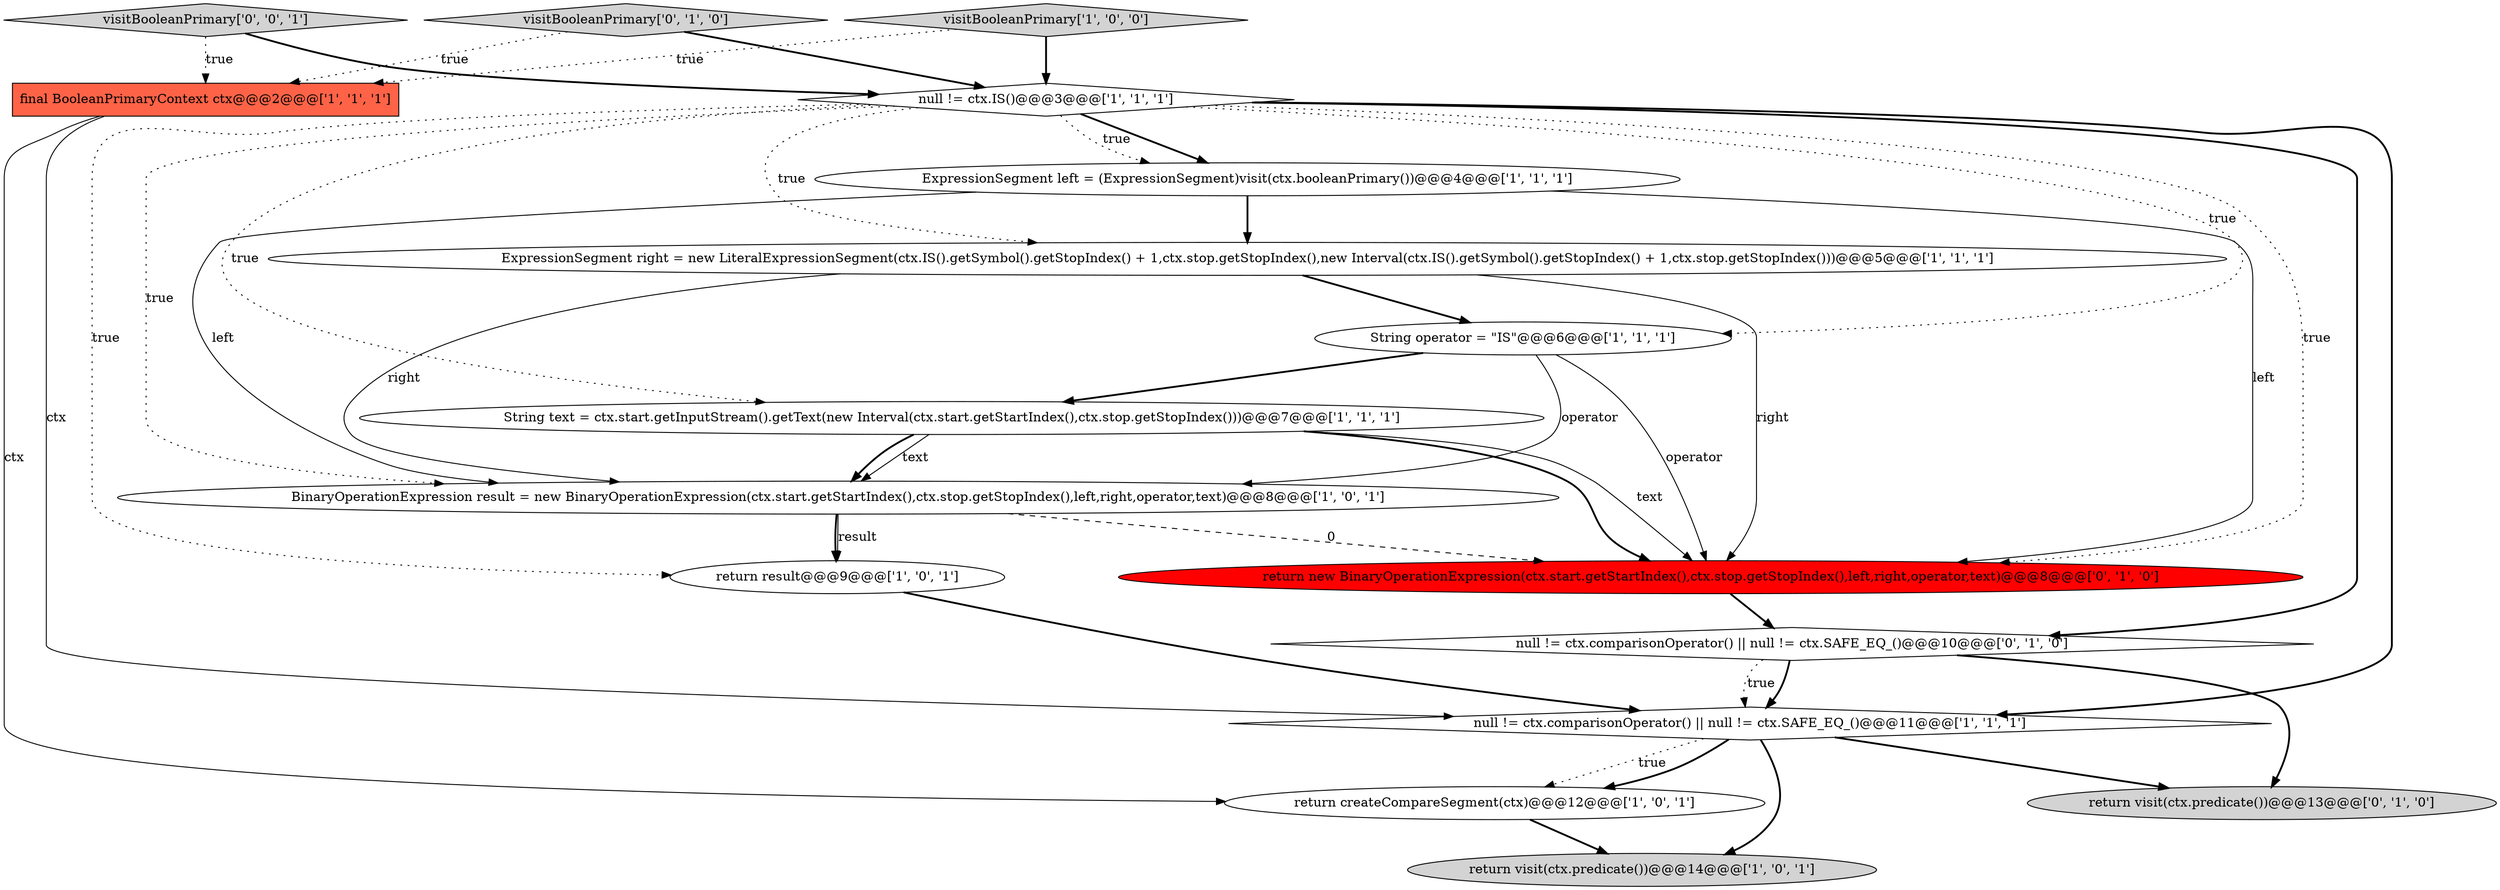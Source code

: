 digraph {
0 [style = filled, label = "ExpressionSegment left = (ExpressionSegment)visit(ctx.booleanPrimary())@@@4@@@['1', '1', '1']", fillcolor = white, shape = ellipse image = "AAA0AAABBB1BBB"];
5 [style = filled, label = "BinaryOperationExpression result = new BinaryOperationExpression(ctx.start.getStartIndex(),ctx.stop.getStopIndex(),left,right,operator,text)@@@8@@@['1', '0', '1']", fillcolor = white, shape = ellipse image = "AAA0AAABBB1BBB"];
6 [style = filled, label = "return visit(ctx.predicate())@@@14@@@['1', '0', '1']", fillcolor = lightgray, shape = ellipse image = "AAA0AAABBB1BBB"];
10 [style = filled, label = "null != ctx.comparisonOperator() || null != ctx.SAFE_EQ_()@@@11@@@['1', '1', '1']", fillcolor = white, shape = diamond image = "AAA0AAABBB1BBB"];
8 [style = filled, label = "final BooleanPrimaryContext ctx@@@2@@@['1', '1', '1']", fillcolor = tomato, shape = box image = "AAA0AAABBB1BBB"];
13 [style = filled, label = "return visit(ctx.predicate())@@@13@@@['0', '1', '0']", fillcolor = lightgray, shape = ellipse image = "AAA0AAABBB2BBB"];
14 [style = filled, label = "return new BinaryOperationExpression(ctx.start.getStartIndex(),ctx.stop.getStopIndex(),left,right,operator,text)@@@8@@@['0', '1', '0']", fillcolor = red, shape = ellipse image = "AAA1AAABBB2BBB"];
9 [style = filled, label = "ExpressionSegment right = new LiteralExpressionSegment(ctx.IS().getSymbol().getStopIndex() + 1,ctx.stop.getStopIndex(),new Interval(ctx.IS().getSymbol().getStopIndex() + 1,ctx.stop.getStopIndex()))@@@5@@@['1', '1', '1']", fillcolor = white, shape = ellipse image = "AAA0AAABBB1BBB"];
16 [style = filled, label = "visitBooleanPrimary['0', '0', '1']", fillcolor = lightgray, shape = diamond image = "AAA0AAABBB3BBB"];
7 [style = filled, label = "visitBooleanPrimary['1', '0', '0']", fillcolor = lightgray, shape = diamond image = "AAA0AAABBB1BBB"];
4 [style = filled, label = "String text = ctx.start.getInputStream().getText(new Interval(ctx.start.getStartIndex(),ctx.stop.getStopIndex()))@@@7@@@['1', '1', '1']", fillcolor = white, shape = ellipse image = "AAA0AAABBB1BBB"];
2 [style = filled, label = "String operator = \"IS\"@@@6@@@['1', '1', '1']", fillcolor = white, shape = ellipse image = "AAA0AAABBB1BBB"];
15 [style = filled, label = "visitBooleanPrimary['0', '1', '0']", fillcolor = lightgray, shape = diamond image = "AAA0AAABBB2BBB"];
11 [style = filled, label = "return createCompareSegment(ctx)@@@12@@@['1', '0', '1']", fillcolor = white, shape = ellipse image = "AAA0AAABBB1BBB"];
3 [style = filled, label = "null != ctx.IS()@@@3@@@['1', '1', '1']", fillcolor = white, shape = diamond image = "AAA0AAABBB1BBB"];
12 [style = filled, label = "null != ctx.comparisonOperator() || null != ctx.SAFE_EQ_()@@@10@@@['0', '1', '0']", fillcolor = white, shape = diamond image = "AAA0AAABBB2BBB"];
1 [style = filled, label = "return result@@@9@@@['1', '0', '1']", fillcolor = white, shape = ellipse image = "AAA0AAABBB1BBB"];
16->3 [style = bold, label=""];
16->8 [style = dotted, label="true"];
0->14 [style = solid, label="left"];
0->9 [style = bold, label=""];
4->14 [style = bold, label=""];
5->14 [style = dashed, label="0"];
8->10 [style = solid, label="ctx"];
9->2 [style = bold, label=""];
11->6 [style = bold, label=""];
3->4 [style = dotted, label="true"];
8->11 [style = solid, label="ctx"];
3->9 [style = dotted, label="true"];
3->12 [style = bold, label=""];
15->3 [style = bold, label=""];
2->4 [style = bold, label=""];
10->6 [style = bold, label=""];
7->3 [style = bold, label=""];
3->0 [style = bold, label=""];
3->14 [style = dotted, label="true"];
3->10 [style = bold, label=""];
5->1 [style = bold, label=""];
12->13 [style = bold, label=""];
4->14 [style = solid, label="text"];
9->14 [style = solid, label="right"];
3->5 [style = dotted, label="true"];
12->10 [style = bold, label=""];
15->8 [style = dotted, label="true"];
12->10 [style = dotted, label="true"];
9->5 [style = solid, label="right"];
10->13 [style = bold, label=""];
10->11 [style = dotted, label="true"];
14->12 [style = bold, label=""];
2->5 [style = solid, label="operator"];
3->0 [style = dotted, label="true"];
5->1 [style = solid, label="result"];
4->5 [style = solid, label="text"];
7->8 [style = dotted, label="true"];
1->10 [style = bold, label=""];
0->5 [style = solid, label="left"];
3->1 [style = dotted, label="true"];
4->5 [style = bold, label=""];
2->14 [style = solid, label="operator"];
3->2 [style = dotted, label="true"];
10->11 [style = bold, label=""];
}
